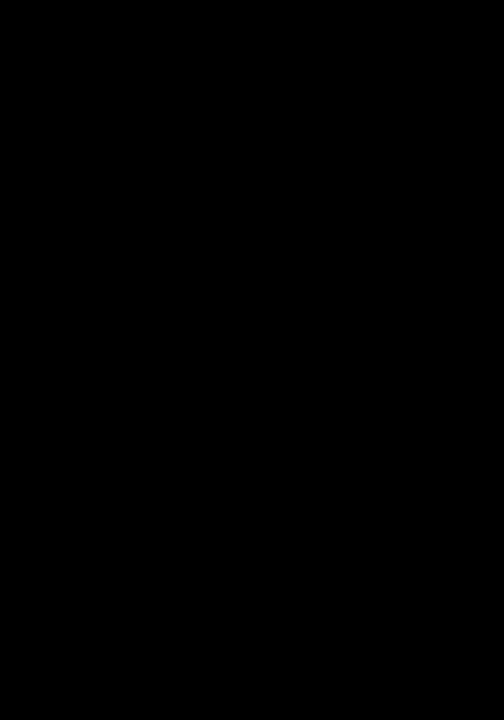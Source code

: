 #set datafile separator ",";

set terminal postscript "Helvetica" 20
set terminal postscript color
set terminal postscript eps enhanced
set output '3node_varySleep_sim_x.eps'

#set yrange [0:9500000]

#set logscale y
set xlabel "Sleep time (s)"
set ylabel "Service time (s)"

set key left

plot "data" using 1:2 every 5 title col with linespoints lt -1,\
"" using 1:3 every 5 title col with linespoints lt -1,\
"" using 1:4 every 5 title col with linespoints lt -1,\
0.666 notitle w d lt -1, 0.333 notitle w d lt -1, 0.203 notitle w d lt -1
